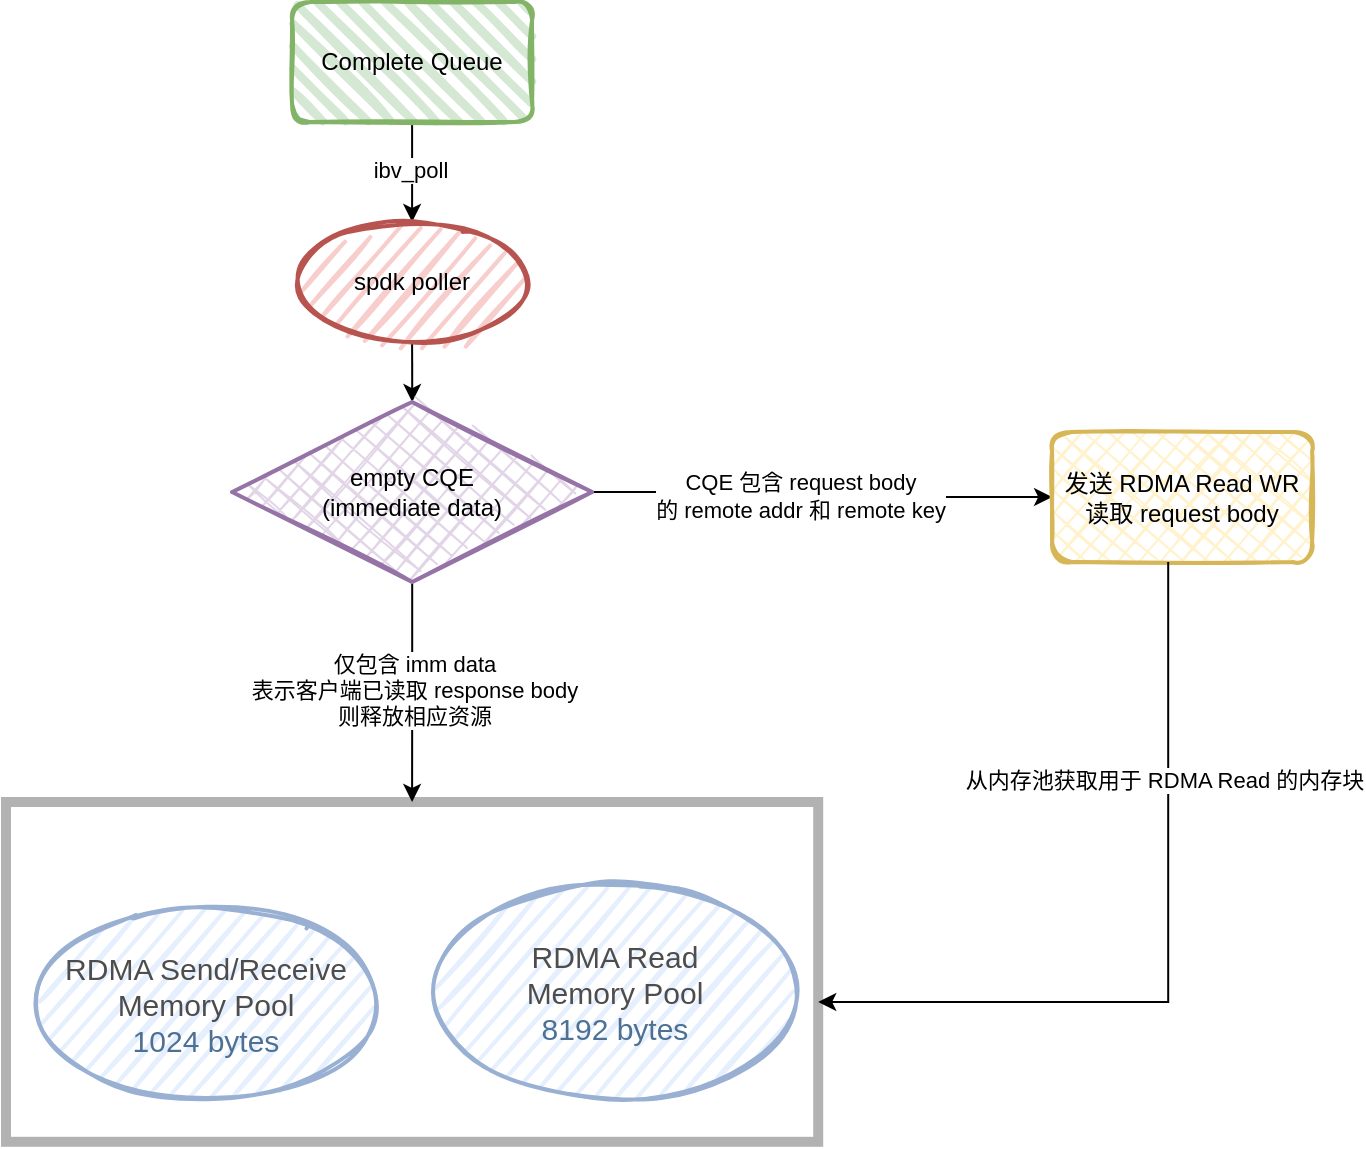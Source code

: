 <mxfile version="22.1.7" type="github">
  <diagram name="第 1 页" id="NqDb-BhbJvzoAJQ0jPAj">
    <mxGraphModel dx="1194" dy="797" grid="1" gridSize="10" guides="1" tooltips="1" connect="1" arrows="1" fold="1" page="1" pageScale="1" pageWidth="2200" pageHeight="2600" math="0" shadow="0">
      <root>
        <mxCell id="0" />
        <mxCell id="1" parent="0" />
        <mxCell id="9RcKSIrhGy8VHyxV1iM6-8" value="" style="edgeStyle=orthogonalEdgeStyle;rounded=0;orthogonalLoop=1;jettySize=auto;html=1;" edge="1" parent="1" source="9RcKSIrhGy8VHyxV1iM6-1" target="9RcKSIrhGy8VHyxV1iM6-4">
          <mxGeometry relative="1" as="geometry" />
        </mxCell>
        <mxCell id="9RcKSIrhGy8VHyxV1iM6-9" value="ibv_poll" style="edgeLabel;html=1;align=center;verticalAlign=middle;resizable=0;points=[];" vertex="1" connectable="0" parent="9RcKSIrhGy8VHyxV1iM6-8">
          <mxGeometry x="-0.04" y="-1" relative="1" as="geometry">
            <mxPoint as="offset" />
          </mxGeometry>
        </mxCell>
        <mxCell id="9RcKSIrhGy8VHyxV1iM6-1" value="Complete Queue" style="rounded=1;whiteSpace=wrap;html=1;strokeWidth=2;fillWeight=4;hachureGap=8;hachureAngle=45;fillColor=#d5e8d4;sketch=1;strokeColor=#82b366;" vertex="1" parent="1">
          <mxGeometry x="183.05" y="260" width="120" height="60" as="geometry" />
        </mxCell>
        <mxCell id="9RcKSIrhGy8VHyxV1iM6-2" value="&lt;font style=&quot;font-size: 15px;&quot;&gt;RDMA Send/Receive&lt;br&gt;Memory Pool&lt;br&gt;&lt;font color=&quot;#003366&quot;&gt;1024 bytes&lt;/font&gt;&lt;br&gt;&lt;/font&gt;" style="ellipse;whiteSpace=wrap;html=1;strokeWidth=2;fillWeight=2;hachureGap=8;fillStyle=dots;sketch=1;fillColor=#dae8fc;strokeColor=#6c8ebf;" vertex="1" parent="1">
          <mxGeometry x="50.0" y="711.51" width="180" height="98.39" as="geometry" />
        </mxCell>
        <mxCell id="9RcKSIrhGy8VHyxV1iM6-3" value="&lt;font style=&quot;font-size: 15px;&quot;&gt;RDMA Read&lt;br&gt;Memory Pool&lt;br&gt;&lt;font color=&quot;#003366&quot;&gt;8192 bytes&lt;/font&gt;&lt;br&gt;&lt;/font&gt;" style="ellipse;whiteSpace=wrap;html=1;strokeWidth=2;fillWeight=2;hachureGap=8;fillStyle=dots;sketch=1;fillColor=#dae8fc;strokeColor=#6c8ebf;shadow=0;" vertex="1" parent="1">
          <mxGeometry x="250" y="699.9" width="189.45" height="110" as="geometry" />
        </mxCell>
        <mxCell id="9RcKSIrhGy8VHyxV1iM6-10" value="" style="edgeStyle=orthogonalEdgeStyle;rounded=0;orthogonalLoop=1;jettySize=auto;html=1;" edge="1" parent="1" source="9RcKSIrhGy8VHyxV1iM6-4" target="9RcKSIrhGy8VHyxV1iM6-7">
          <mxGeometry relative="1" as="geometry" />
        </mxCell>
        <mxCell id="9RcKSIrhGy8VHyxV1iM6-4" value="spdk poller" style="ellipse;whiteSpace=wrap;html=1;strokeWidth=2;fillWeight=2;hachureGap=8;fillColor=#f8cecc;fillStyle=dots;sketch=1;strokeColor=#b85450;" vertex="1" parent="1">
          <mxGeometry x="183.05" y="370" width="120" height="60" as="geometry" />
        </mxCell>
        <mxCell id="9RcKSIrhGy8VHyxV1iM6-22" value="" style="edgeStyle=orthogonalEdgeStyle;rounded=0;orthogonalLoop=1;jettySize=auto;html=1;" edge="1" parent="1" source="9RcKSIrhGy8VHyxV1iM6-7" target="9RcKSIrhGy8VHyxV1iM6-21">
          <mxGeometry relative="1" as="geometry" />
        </mxCell>
        <mxCell id="9RcKSIrhGy8VHyxV1iM6-23" value="仅包含 imm data&lt;br&gt;表示客户端已读取 response body&lt;br&gt;则释放相应资源" style="edgeLabel;html=1;align=center;verticalAlign=middle;resizable=0;points=[];" vertex="1" connectable="0" parent="9RcKSIrhGy8VHyxV1iM6-22">
          <mxGeometry x="-0.019" y="1" relative="1" as="geometry">
            <mxPoint as="offset" />
          </mxGeometry>
        </mxCell>
        <mxCell id="9RcKSIrhGy8VHyxV1iM6-26" value="" style="edgeStyle=orthogonalEdgeStyle;rounded=0;orthogonalLoop=1;jettySize=auto;html=1;" edge="1" parent="1" source="9RcKSIrhGy8VHyxV1iM6-7" target="9RcKSIrhGy8VHyxV1iM6-25">
          <mxGeometry relative="1" as="geometry" />
        </mxCell>
        <mxCell id="9RcKSIrhGy8VHyxV1iM6-27" value="CQE 包含 request body&lt;br&gt;的 remote addr 和 remote key" style="edgeLabel;html=1;align=center;verticalAlign=middle;resizable=0;points=[];" vertex="1" connectable="0" parent="9RcKSIrhGy8VHyxV1iM6-26">
          <mxGeometry x="-0.109" y="-2" relative="1" as="geometry">
            <mxPoint as="offset" />
          </mxGeometry>
        </mxCell>
        <mxCell id="9RcKSIrhGy8VHyxV1iM6-7" value="empty CQE&lt;br&gt;(immediate data)" style="rhombus;whiteSpace=wrap;html=1;strokeWidth=2;fillWeight=-1;hachureGap=8;fillStyle=cross-hatch;fillColor=#e1d5e7;sketch=1;strokeColor=#9673a6;" vertex="1" parent="1">
          <mxGeometry x="153.05" y="460" width="180" height="90" as="geometry" />
        </mxCell>
        <mxCell id="9RcKSIrhGy8VHyxV1iM6-21" value="" style="rounded=0;whiteSpace=wrap;html=1;opacity=30;strokeWidth=5;" vertex="1" parent="1">
          <mxGeometry x="40.0" y="660" width="406.1" height="169.9" as="geometry" />
        </mxCell>
        <mxCell id="9RcKSIrhGy8VHyxV1iM6-25" value="发送 RDMA Read WR&lt;br&gt;读取 request body" style="rounded=1;whiteSpace=wrap;html=1;fillColor=#fff2cc;strokeColor=#d6b656;strokeWidth=2;fillWeight=-1;hachureGap=8;fillStyle=cross-hatch;sketch=1;" vertex="1" parent="1">
          <mxGeometry x="563.05" y="475" width="130" height="65" as="geometry" />
        </mxCell>
        <mxCell id="9RcKSIrhGy8VHyxV1iM6-31" value="" style="endArrow=classic;html=1;rounded=0;exitX=0.5;exitY=1;exitDx=0;exitDy=0;" edge="1" parent="1">
          <mxGeometry width="50" height="50" relative="1" as="geometry">
            <mxPoint x="621.1" y="540" as="sourcePoint" />
            <mxPoint x="446.1" y="760" as="targetPoint" />
            <Array as="points">
              <mxPoint x="621.1" y="760" />
            </Array>
          </mxGeometry>
        </mxCell>
        <mxCell id="9RcKSIrhGy8VHyxV1iM6-32" value="从内存池获取用于 RDMA Read 的内存块" style="edgeLabel;html=1;align=center;verticalAlign=middle;resizable=0;points=[];" vertex="1" connectable="0" parent="9RcKSIrhGy8VHyxV1iM6-31">
          <mxGeometry x="-0.448" y="-2" relative="1" as="geometry">
            <mxPoint as="offset" />
          </mxGeometry>
        </mxCell>
      </root>
    </mxGraphModel>
  </diagram>
</mxfile>
